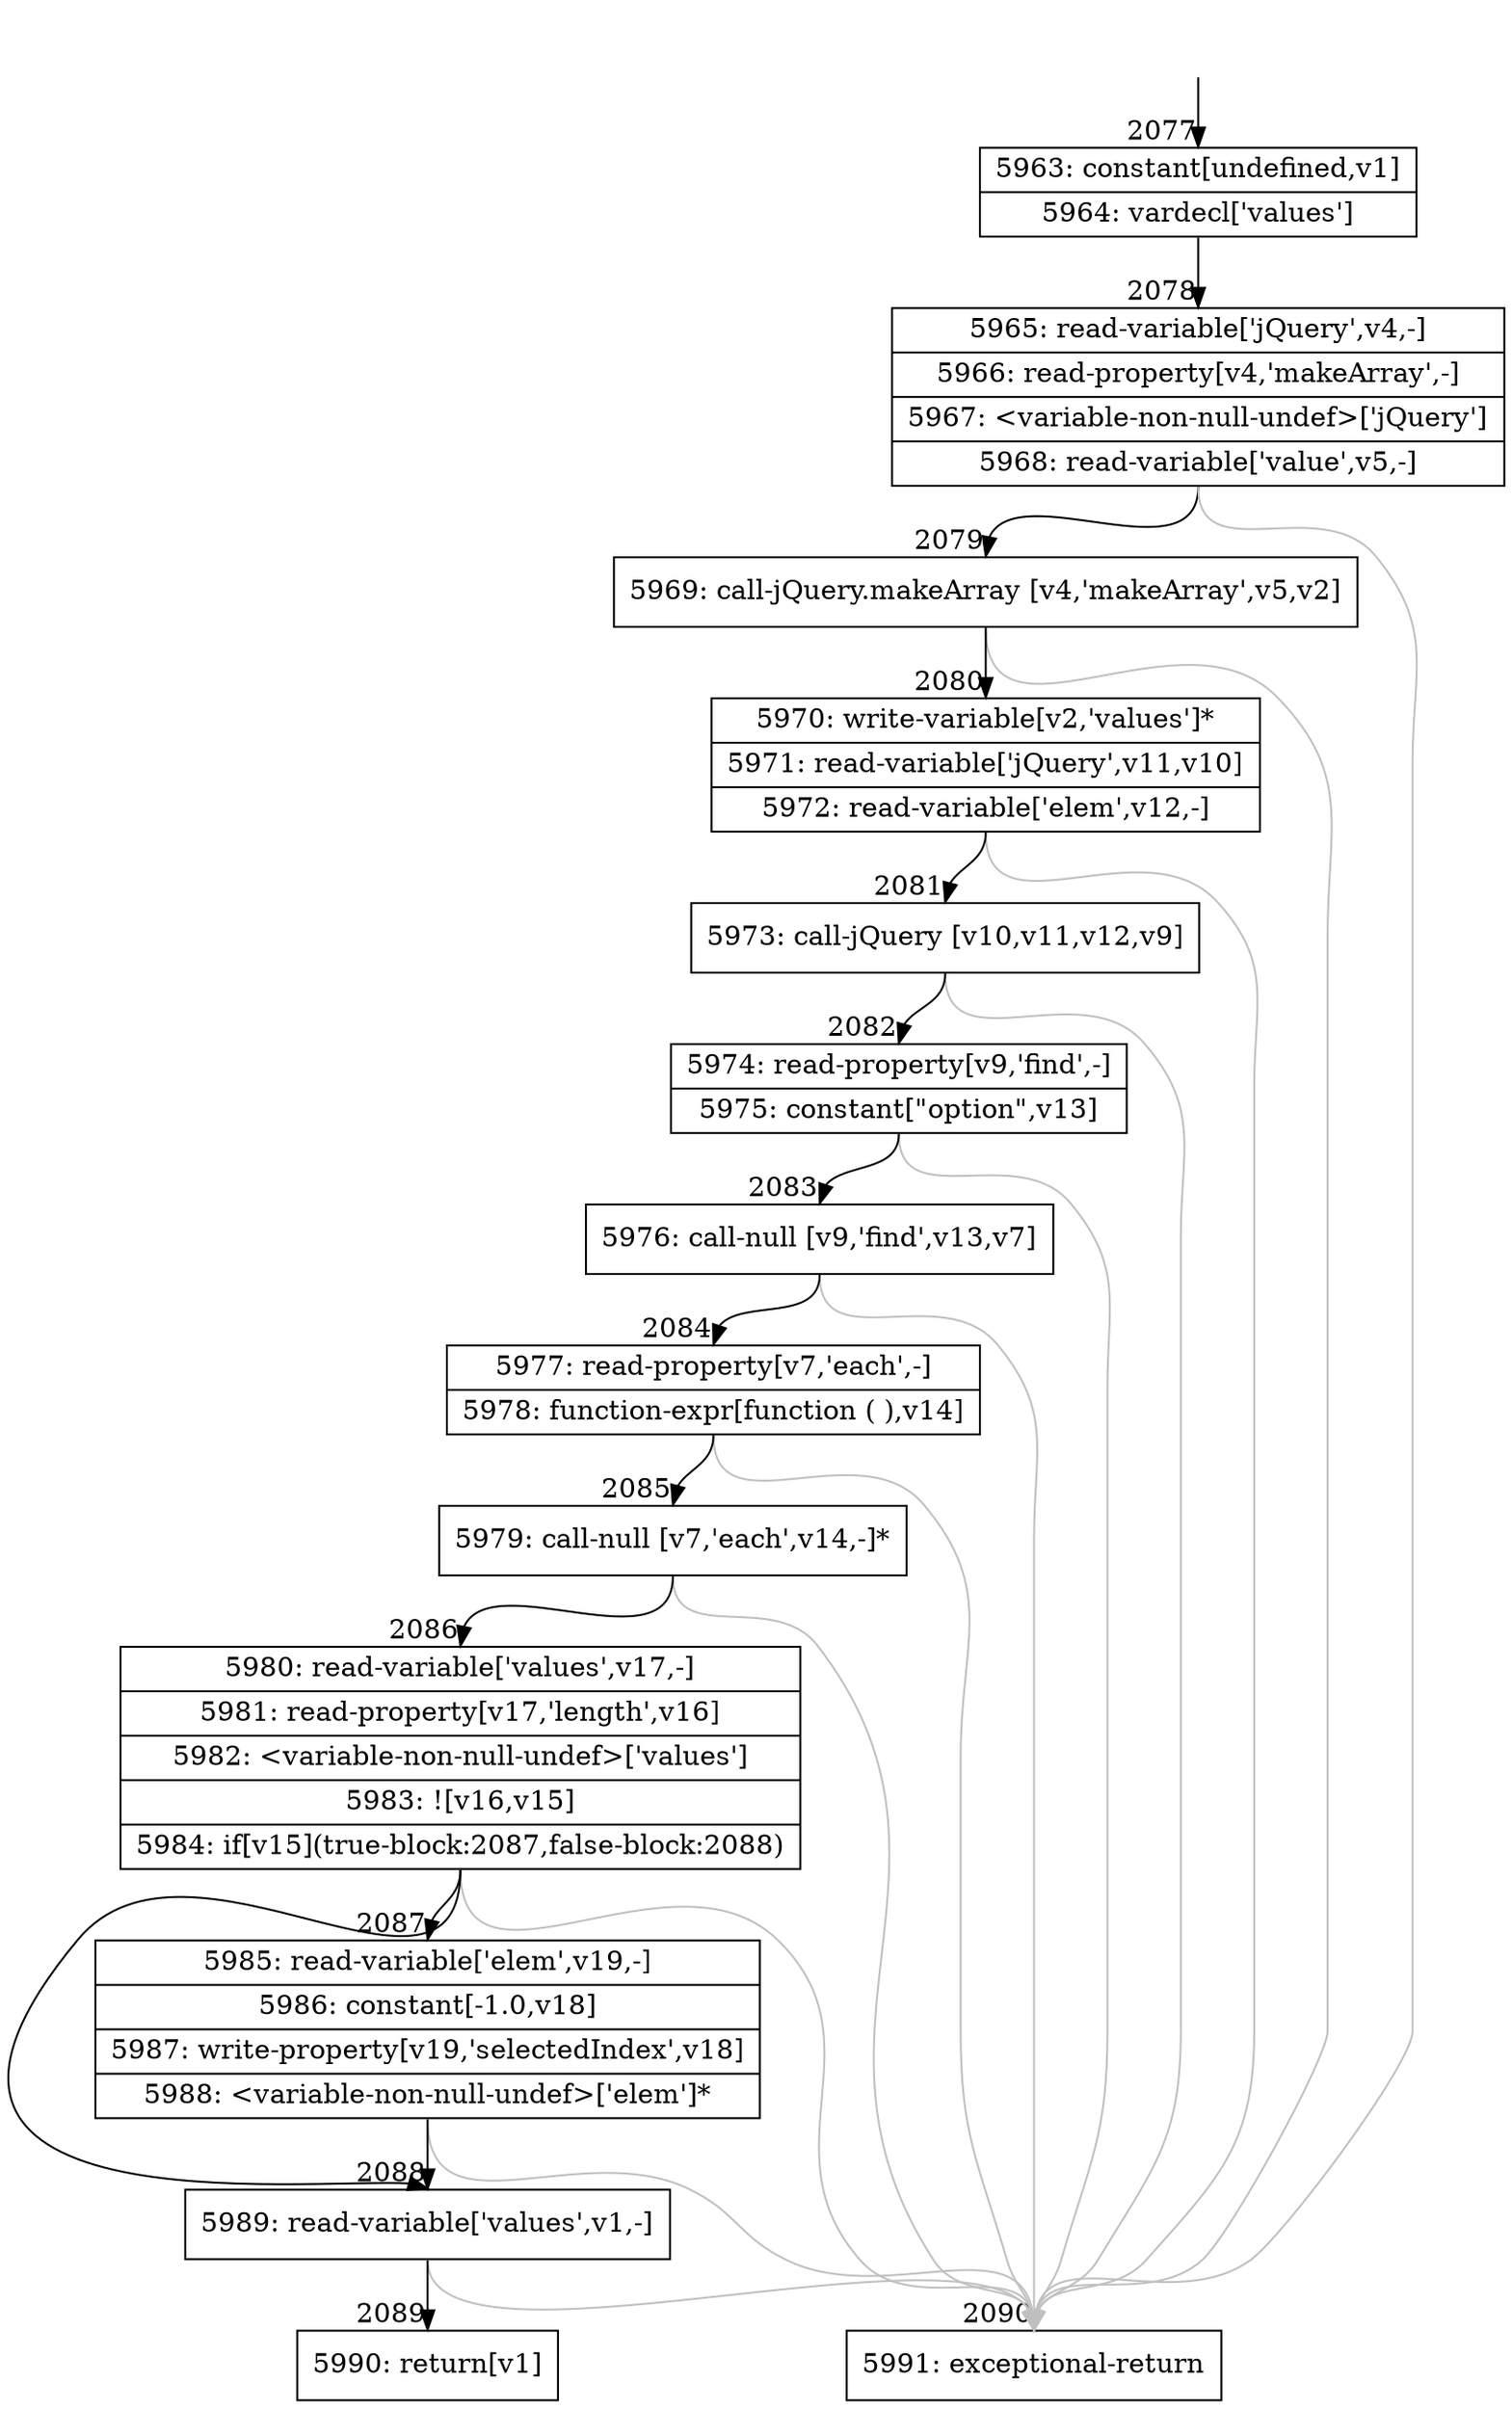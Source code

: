 digraph {
rankdir="TD"
BB_entry142[shape=none,label=""];
BB_entry142 -> BB2077 [tailport=s, headport=n, headlabel="    2077"]
BB2077 [shape=record label="{5963: constant[undefined,v1]|5964: vardecl['values']}" ] 
BB2077 -> BB2078 [tailport=s, headport=n, headlabel="      2078"]
BB2078 [shape=record label="{5965: read-variable['jQuery',v4,-]|5966: read-property[v4,'makeArray',-]|5967: \<variable-non-null-undef\>['jQuery']|5968: read-variable['value',v5,-]}" ] 
BB2078 -> BB2079 [tailport=s, headport=n, headlabel="      2079"]
BB2078 -> BB2090 [tailport=s, headport=n, color=gray, headlabel="      2090"]
BB2079 [shape=record label="{5969: call-jQuery.makeArray [v4,'makeArray',v5,v2]}" ] 
BB2079 -> BB2080 [tailport=s, headport=n, headlabel="      2080"]
BB2079 -> BB2090 [tailport=s, headport=n, color=gray]
BB2080 [shape=record label="{5970: write-variable[v2,'values']*|5971: read-variable['jQuery',v11,v10]|5972: read-variable['elem',v12,-]}" ] 
BB2080 -> BB2081 [tailport=s, headport=n, headlabel="      2081"]
BB2080 -> BB2090 [tailport=s, headport=n, color=gray]
BB2081 [shape=record label="{5973: call-jQuery [v10,v11,v12,v9]}" ] 
BB2081 -> BB2082 [tailport=s, headport=n, headlabel="      2082"]
BB2081 -> BB2090 [tailport=s, headport=n, color=gray]
BB2082 [shape=record label="{5974: read-property[v9,'find',-]|5975: constant[\"option\",v13]}" ] 
BB2082 -> BB2083 [tailport=s, headport=n, headlabel="      2083"]
BB2082 -> BB2090 [tailport=s, headport=n, color=gray]
BB2083 [shape=record label="{5976: call-null [v9,'find',v13,v7]}" ] 
BB2083 -> BB2084 [tailport=s, headport=n, headlabel="      2084"]
BB2083 -> BB2090 [tailport=s, headport=n, color=gray]
BB2084 [shape=record label="{5977: read-property[v7,'each',-]|5978: function-expr[function ( ),v14]}" ] 
BB2084 -> BB2085 [tailport=s, headport=n, headlabel="      2085"]
BB2084 -> BB2090 [tailport=s, headport=n, color=gray]
BB2085 [shape=record label="{5979: call-null [v7,'each',v14,-]*}" ] 
BB2085 -> BB2086 [tailport=s, headport=n, headlabel="      2086"]
BB2085 -> BB2090 [tailport=s, headport=n, color=gray]
BB2086 [shape=record label="{5980: read-variable['values',v17,-]|5981: read-property[v17,'length',v16]|5982: \<variable-non-null-undef\>['values']|5983: ![v16,v15]|5984: if[v15](true-block:2087,false-block:2088)}" ] 
BB2086 -> BB2087 [tailport=s, headport=n, headlabel="      2087"]
BB2086 -> BB2088 [tailport=s, headport=n, headlabel="      2088"]
BB2086 -> BB2090 [tailport=s, headport=n, color=gray]
BB2087 [shape=record label="{5985: read-variable['elem',v19,-]|5986: constant[-1.0,v18]|5987: write-property[v19,'selectedIndex',v18]|5988: \<variable-non-null-undef\>['elem']*}" ] 
BB2087 -> BB2088 [tailport=s, headport=n]
BB2087 -> BB2090 [tailport=s, headport=n, color=gray]
BB2088 [shape=record label="{5989: read-variable['values',v1,-]}" ] 
BB2088 -> BB2089 [tailport=s, headport=n, headlabel="      2089"]
BB2088 -> BB2090 [tailport=s, headport=n, color=gray]
BB2089 [shape=record label="{5990: return[v1]}" ] 
BB2090 [shape=record label="{5991: exceptional-return}" ] 
//#$~ 2321
}
